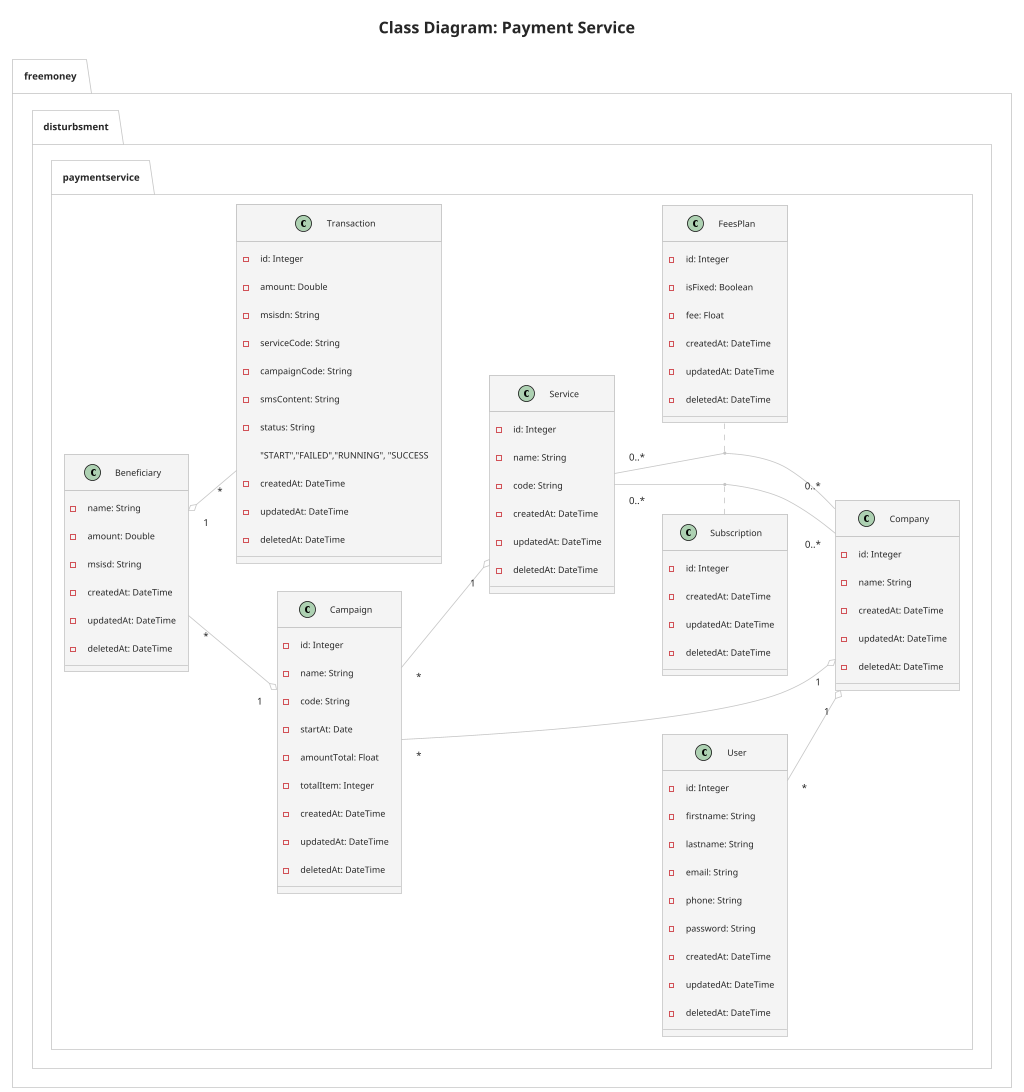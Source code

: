 @startuml
!theme carbon-gray
title Class Diagram: Payment Service
scale 1024 width

package freemoney.disturbsment.paymentservice {
class Company {
  -  id: Integer
  -  name: String
  -  createdAt: DateTime
  -  updatedAt: DateTime
  -  deletedAt: DateTime
}

class Service {
  -  id: Integer
  -  name: String
  -  code: String
  -  createdAt: DateTime
  -  updatedAt: DateTime
  -  deletedAt: DateTime
}

class Campaign {
  -  id: Integer
  -  name: String
  -  code: String
  -  startAt: Date
  -  amountTotal: Float
  -  totalItem: Integer
  -  createdAt: DateTime
  -  updatedAt: DateTime
  -  deletedAt: DateTime
}

class Beneficiary {
  -  name: String
  -  amount: Double
  -  msisd: String
  -  createdAt: DateTime
  -  updatedAt: DateTime
  -  deletedAt: DateTime
}

class Transaction {
  -  id: Integer
  -  amount: Double
  -  msisdn: String
  -  serviceCode: String
  -  campaignCode: String
  -  smsContent: String
  -  status: String
  "START","FAILED","RUNNING", "SUCCESS
  -  createdAt: DateTime
  -  updatedAt: DateTime
  -  deletedAt: DateTime
}
class User{
 -  id: Integer
 -  firstname: String
 -  lastname: String
 -  email: String
 -  phone: String
 -  password: String
 -  createdAt: DateTime
 -  updatedAt: DateTime
 -  deletedAt: DateTime
}
class Subscription{
  -  id: Integer
  -  createdAt: DateTime
  -  updatedAt: DateTime
  -  deletedAt: DateTime
}
class FeesPlan{
  -  id: Integer
  -  isFixed: Boolean
  -  fee: Float
  -  createdAt: DateTime
  -  updatedAt: DateTime
  -  deletedAt: DateTime
}
left to right direction

User "*" --o  "1" Company

Campaign "*" --o  "1" Company

Campaign "*" --o  "1" Service

Service "0..*" - "0..*" Company
(Service, Company) .. Subscription

Service "0..*" - "0..*" Company
(Service, Company) .. FeesPlan


Beneficiary "*" --o  "1" Campaign

Transaction "*" -up-o  "1" Beneficiary
'Transaction "*" --o  "1" Service

}
@enduml
